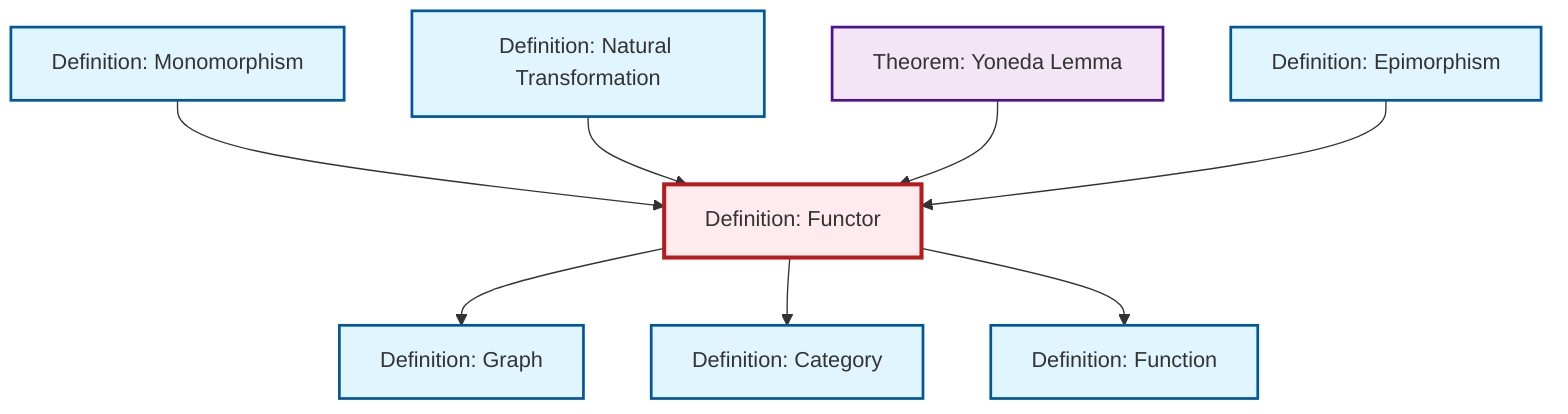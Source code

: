 graph TD
    classDef definition fill:#e1f5fe,stroke:#01579b,stroke-width:2px
    classDef theorem fill:#f3e5f5,stroke:#4a148c,stroke-width:2px
    classDef axiom fill:#fff3e0,stroke:#e65100,stroke-width:2px
    classDef example fill:#e8f5e9,stroke:#1b5e20,stroke-width:2px
    classDef current fill:#ffebee,stroke:#b71c1c,stroke-width:3px
    def-graph["Definition: Graph"]:::definition
    def-monomorphism["Definition: Monomorphism"]:::definition
    def-function["Definition: Function"]:::definition
    def-functor["Definition: Functor"]:::definition
    def-epimorphism["Definition: Epimorphism"]:::definition
    def-natural-transformation["Definition: Natural Transformation"]:::definition
    def-category["Definition: Category"]:::definition
    thm-yoneda["Theorem: Yoneda Lemma"]:::theorem
    def-monomorphism --> def-functor
    def-functor --> def-graph
    def-functor --> def-category
    def-natural-transformation --> def-functor
    thm-yoneda --> def-functor
    def-functor --> def-function
    def-epimorphism --> def-functor
    class def-functor current